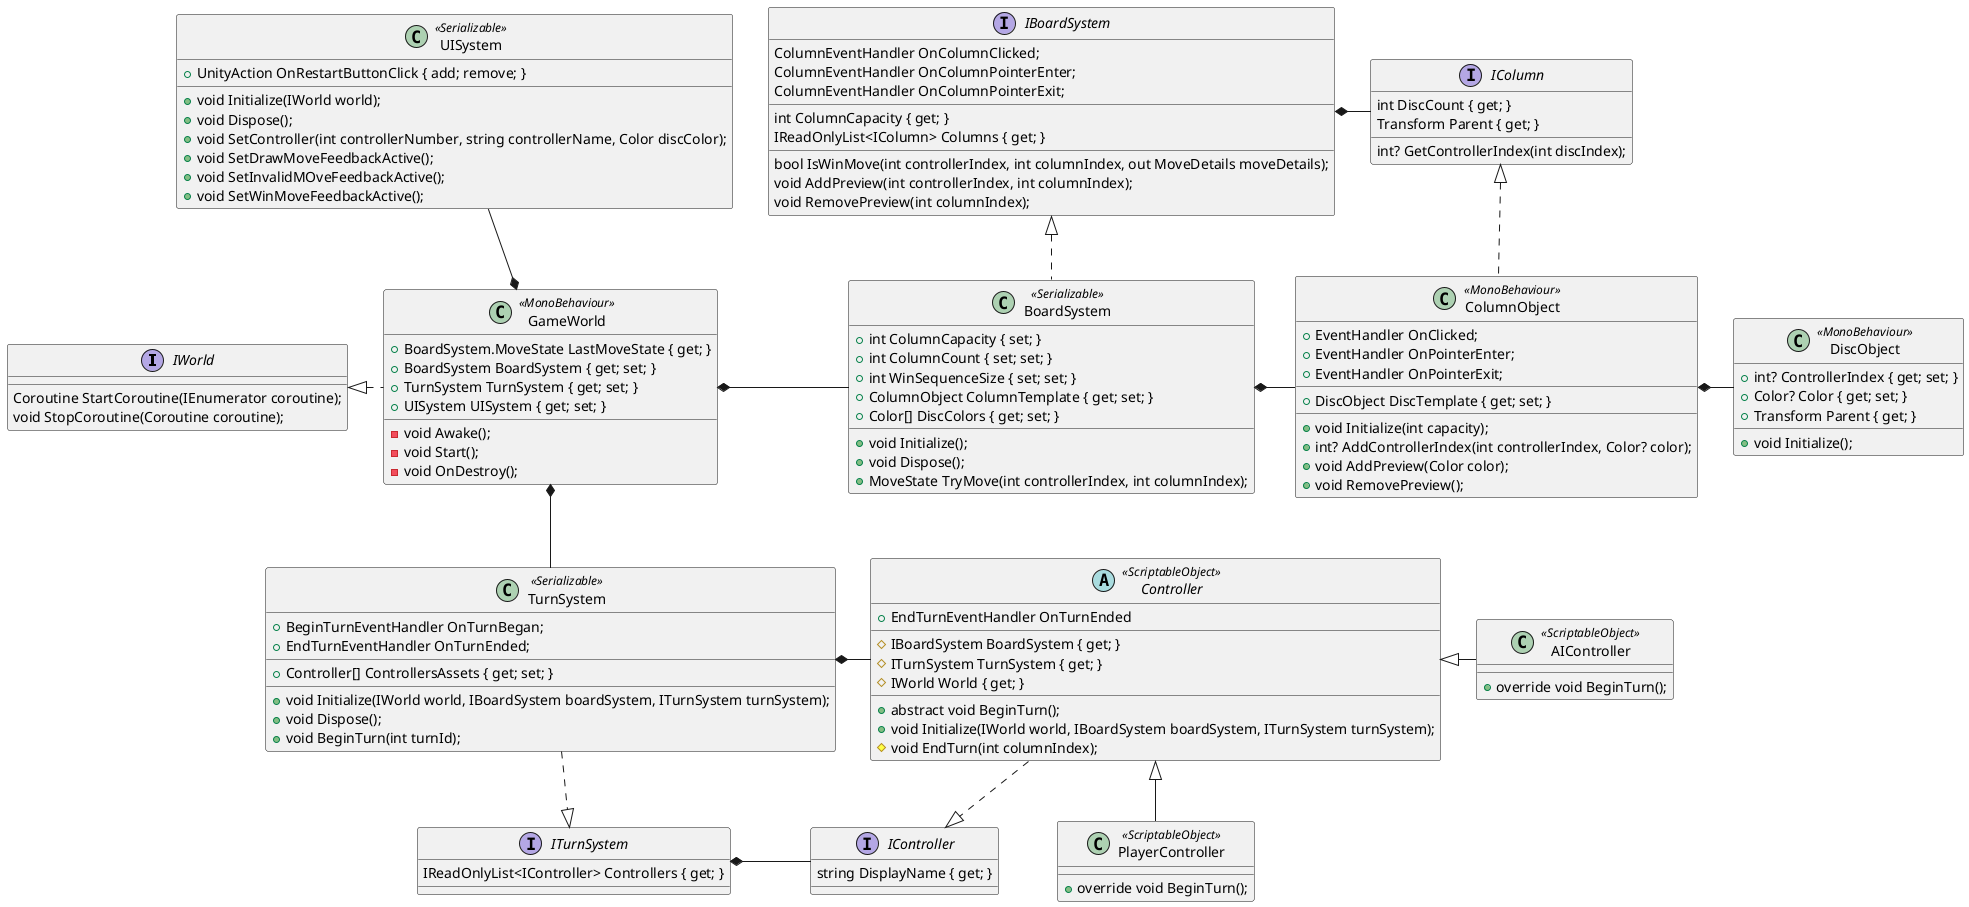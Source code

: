 @startuml

interface IWorld
{
  Coroutine StartCoroutine(IEnumerator coroutine);
  void StopCoroutine(Coroutine coroutine);
}

class GameWorld <<MonoBehaviour>>
{
  +BoardSystem.MoveState LastMoveState { get; }
  +BoardSystem BoardSystem { get; set; }
  +TurnSystem TurnSystem { get; set; }
  +UISystem UISystem { get; set; }
  __
  -void Awake();
  -void Start();
  -void OnDestroy();
}

interface IBoardSystem
{
  ColumnEventHandler OnColumnClicked;
  ColumnEventHandler OnColumnPointerEnter;
  ColumnEventHandler OnColumnPointerExit;
  __
  int ColumnCapacity { get; }
  IReadOnlyList<IColumn> Columns { get; }
  __
  bool IsWinMove(int controllerIndex, int columnIndex, out MoveDetails moveDetails);
  void AddPreview(int controllerIndex, int columnIndex);
  void RemovePreview(int columnIndex);
}

class BoardSystem <<Serializable>>
{
  +int ColumnCapacity { set; }
  +int ColumnCount { set; set; }
  +int WinSequenceSize { set; set; }
  +ColumnObject ColumnTemplate { get; set; }
  +Color[] DiscColors { get; set; }
  __
  +void Initialize();
  +void Dispose();
  +MoveState TryMove(int controllerIndex, int columnIndex);
}

interface IColumn
{
  int DiscCount { get; }
  Transform Parent { get; }
  __
  int? GetControllerIndex(int discIndex);
}

class ColumnObject <<MonoBehaviour>>
{
  +EventHandler OnClicked;
  +EventHandler OnPointerEnter;
  +EventHandler OnPointerExit;
  __
  +DiscObject DiscTemplate { get; set; }
  __
  +void Initialize(int capacity);
  +int? AddControllerIndex(int controllerIndex, Color? color);
  +void AddPreview(Color color);
  +void RemovePreview();
}

class DiscObject <<MonoBehaviour>>
{
  +int? ControllerIndex { get; set; }
  +Color? Color { get; set; }
  +Transform Parent { get; }
  __
  +void Initialize();
}

interface ITurnSystem
{
  IReadOnlyList<IController> Controllers { get; }
}

class TurnSystem <<Serializable>>
{
  +BeginTurnEventHandler OnTurnBegan;
  +EndTurnEventHandler OnTurnEnded;
  __
  +Controller[] ControllersAssets { get; set; }
  __
  +void Initialize(IWorld world, IBoardSystem boardSystem, ITurnSystem turnSystem);
  +void Dispose();
  +void BeginTurn(int turnId);
}

interface IController
{
  string DisplayName { get; }
}

abstract class Controller <<ScriptableObject>>
{
  +EndTurnEventHandler OnTurnEnded
  __
  #IBoardSystem BoardSystem { get; }
  #ITurnSystem TurnSystem { get; }
  #IWorld World { get; }
  __
  +abstract void BeginTurn();
  +void Initialize(IWorld world, IBoardSystem boardSystem, ITurnSystem turnSystem);
  #void EndTurn(int columnIndex);
}

class PlayerController <<ScriptableObject>>
{
  +override void BeginTurn();
}

class AIController <<ScriptableObject>>
{
  +override void BeginTurn();
}

class UISystem <<Serializable>>
{
  +UnityAction OnRestartButtonClick { add; remove; }
  __
  +void Initialize(IWorld world);
  +void Dispose();
  +void SetController(int controllerNumber, string controllerName, Color discColor);
  +void SetDrawMoveFeedbackActive();
  +void SetInvalidMOveFeedbackActive();
  +void SetWinMoveFeedbackActive();
}

IWorld <|.right. GameWorld
GameWorld *-right- BoardSystem
GameWorld *-down- TurnSystem
GameWorld *-up- UISystem

IBoardSystem <|.down. BoardSystem
IBoardSystem *-right- IColumn
BoardSystem *-right- ColumnObject

IColumn <|.down. ColumnObject
ColumnObject *-right- DiscObject

ITurnSystem <|.up. TurnSystem
ITurnSystem *-right- IController
TurnSystem *-right- Controller

IController <|.up. Controller
Controller <|-down- PlayerController
Controller <|-right- AIController

@enduml
